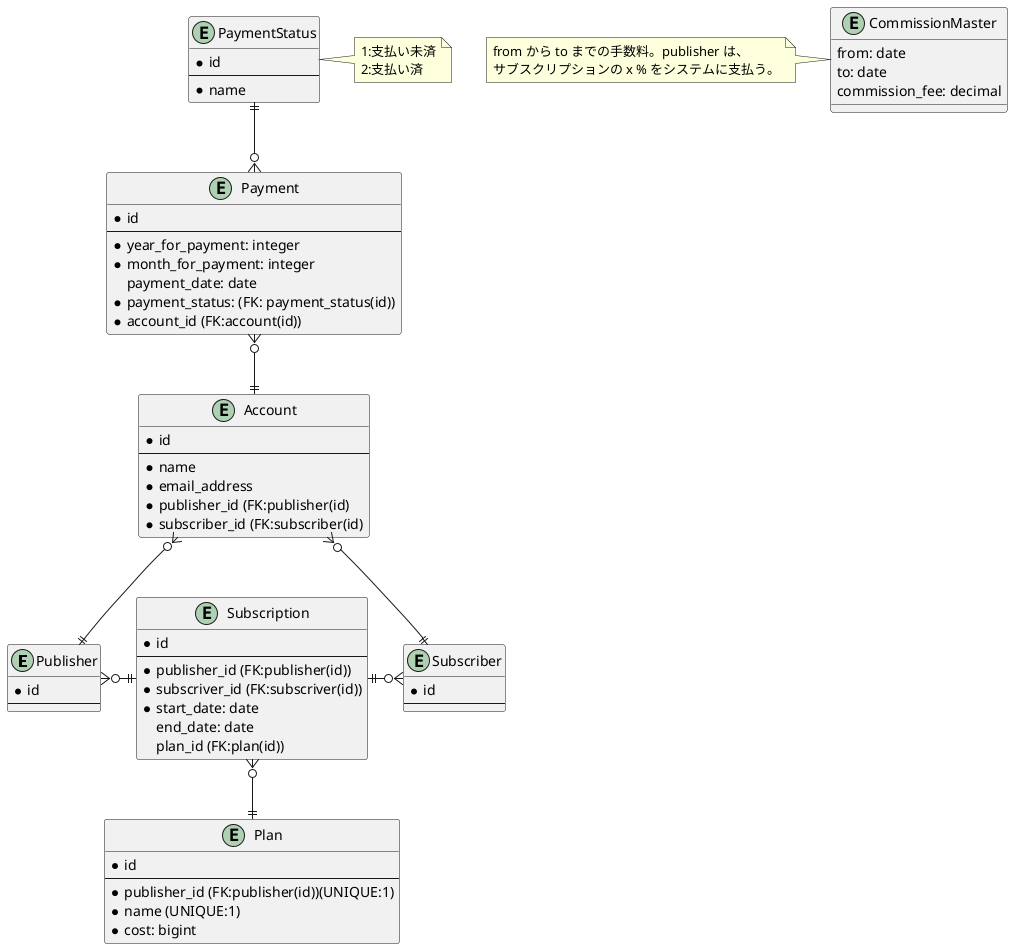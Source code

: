 @startuml

entity Publisher {
  *id
  --
}

entity Subscriber {
  * id
  --
}

entity Subscription {
  * id
  --
  * publisher_id (FK:publisher(id))
  * subscriver_id (FK:subscriver(id))
  * start_date: date
    end_date: date
    plan_id (FK:plan(id))
}

entity Plan {
  * id
  --
  * publisher_id (FK:publisher(id))(UNIQUE:1)
  * name (UNIQUE:1)
  * cost: bigint
}

entity Payment {
  * id
  --
  * year_for_payment: integer
  * month_for_payment: integer
    payment_date: date
  * payment_status: (FK: payment_status(id))
  * account_id (FK:account(id))
}

entity Account {
  * id
  --
  * name
  * email_address
  * publisher_id (FK:publisher(id)
  * subscriber_id (FK:subscriber(id)
}

entity PaymentStatus {
  * id
  --
  * name
}

note right: 1:支払い未済\n2:支払い済

entity CommissionMaster {
  from: date
  to: date
  commission_fee: decimal
}

note left: from から to までの手数料。publisher は、\nサブスクリプションの x % をシステムに支払う。

Publisher }o-|| Subscription
Subscription ||-o{ Subscriber
Subscription }o--|| Plan
PaymentStatus ||--o{ Payment

Account }o--|| Publisher
Account }o--|| Subscriber

Payment }o--|| Account

@enduml

